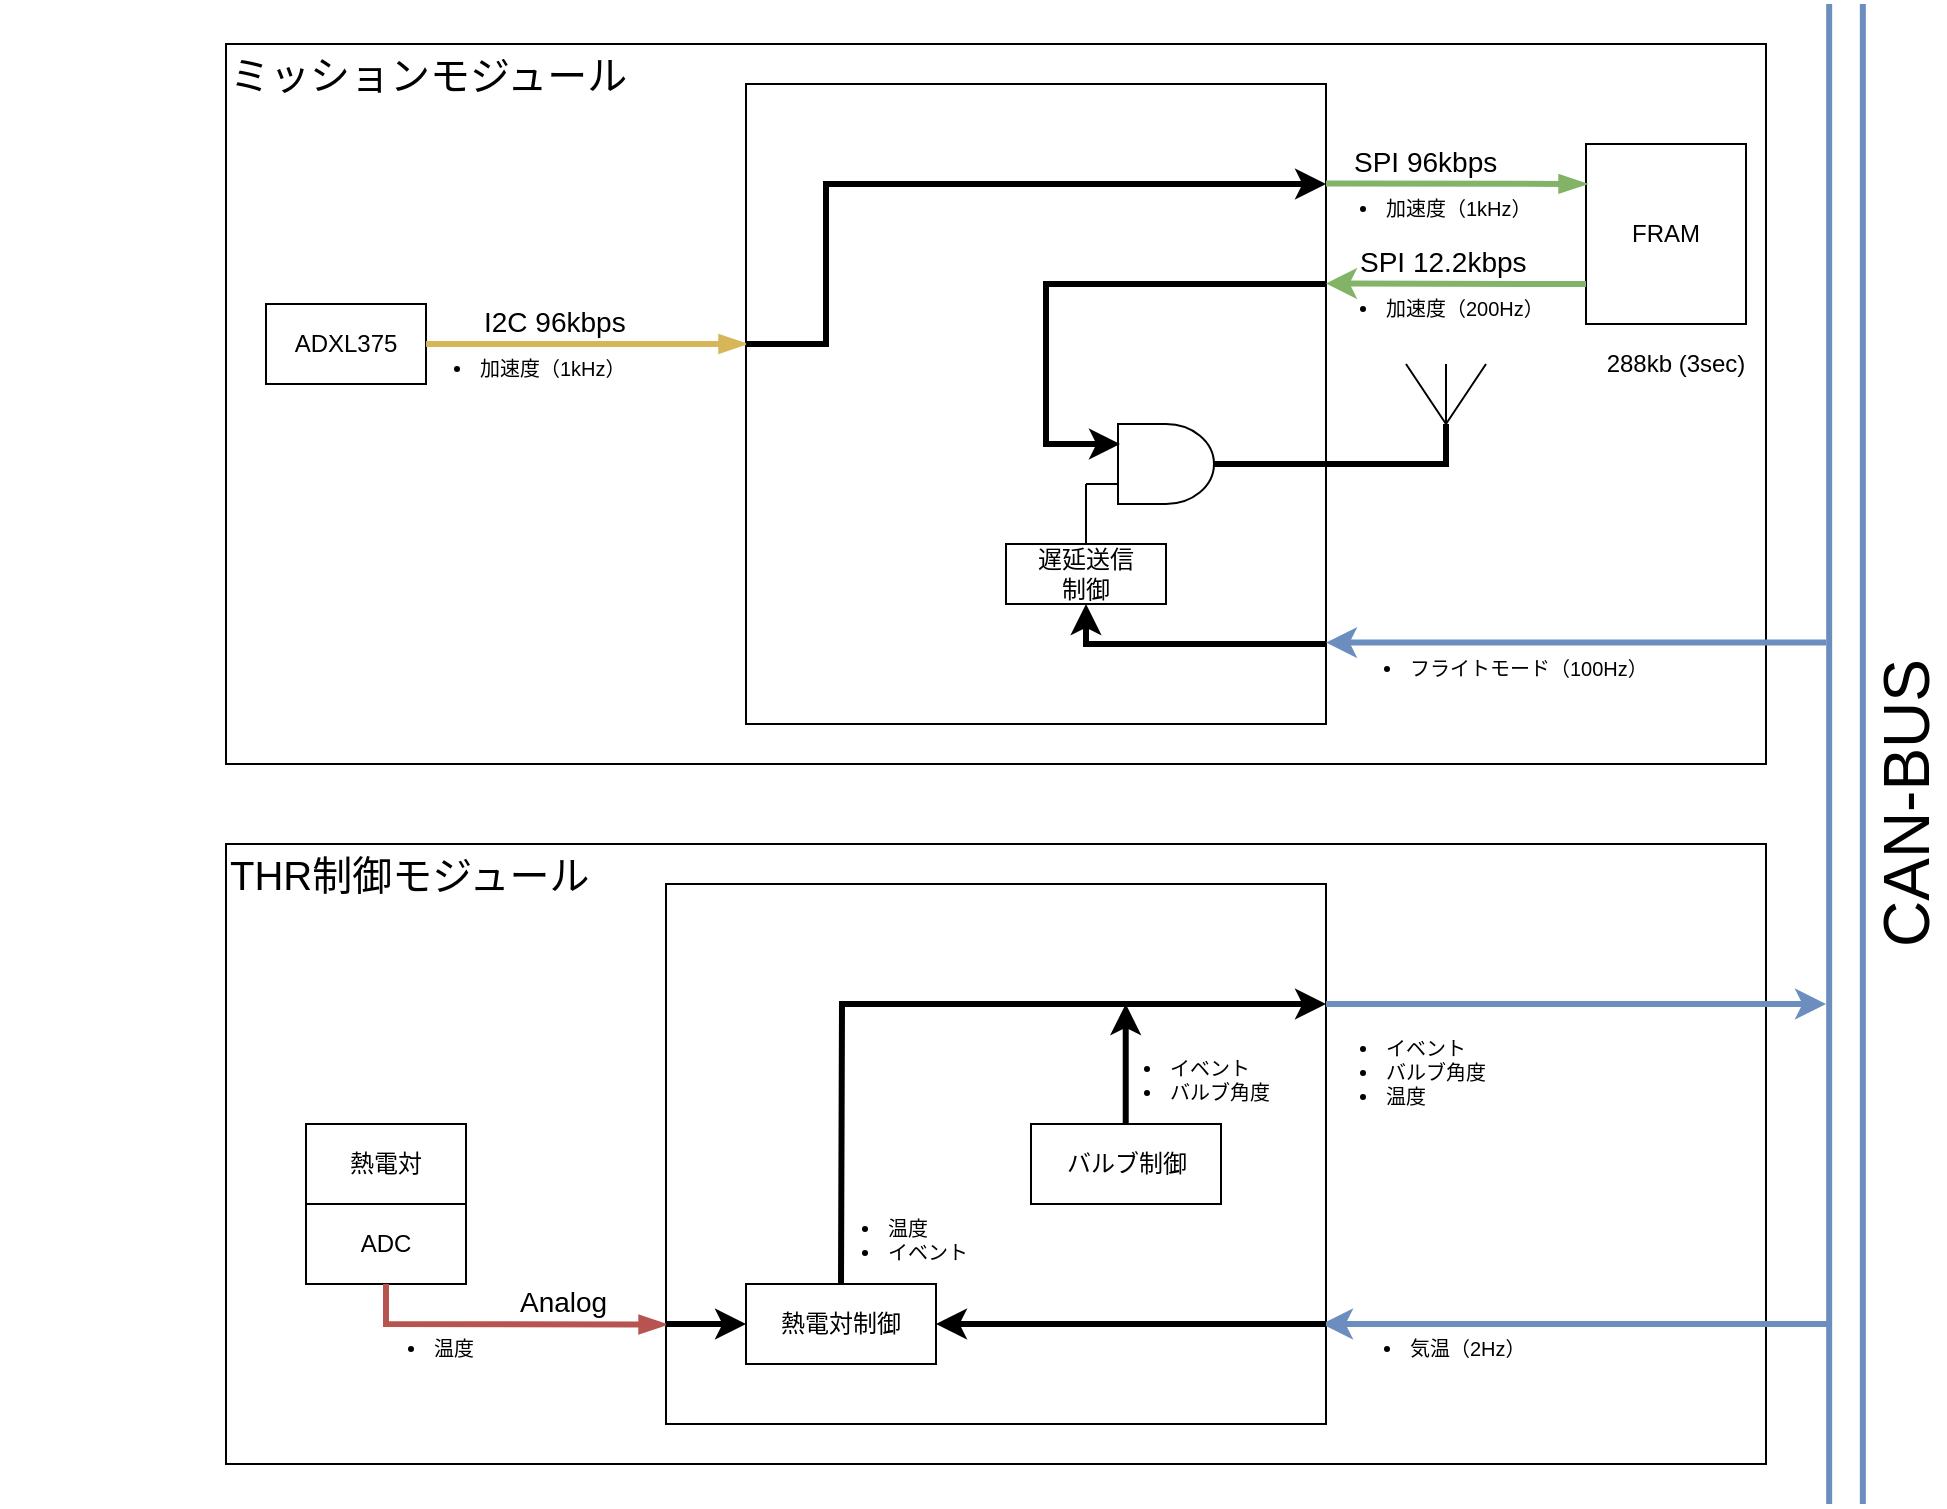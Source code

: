 <mxfile version="21.2.8" type="device">
  <diagram name="ページ1" id="ODrPmbd-owSrHWYyJO7F">
    <mxGraphModel dx="3072" dy="820" grid="1" gridSize="10" guides="1" tooltips="1" connect="1" arrows="1" fold="1" page="1" pageScale="1" pageWidth="827" pageHeight="1169" math="0" shadow="0">
      <root>
        <mxCell id="0" />
        <mxCell id="1" parent="0" />
        <mxCell id="4ESrfmdc0MQb4VluyIVh-58" value="" style="rounded=0;whiteSpace=wrap;html=1;movable=0;resizable=0;rotatable=0;deletable=0;editable=0;locked=1;connectable=0;" parent="1" vertex="1">
          <mxGeometry x="-800" y="440" width="770" height="310" as="geometry" />
        </mxCell>
        <mxCell id="4ESrfmdc0MQb4VluyIVh-57" value="" style="rounded=0;whiteSpace=wrap;html=1;movable=0;resizable=0;rotatable=0;deletable=0;editable=0;locked=1;connectable=0;" parent="1" vertex="1">
          <mxGeometry x="-800" y="40" width="770" height="360" as="geometry" />
        </mxCell>
        <mxCell id="4ESrfmdc0MQb4VluyIVh-2" value="" style="rounded=0;whiteSpace=wrap;html=1;movable=0;resizable=0;rotatable=0;deletable=0;editable=0;locked=1;connectable=0;" parent="1" vertex="1">
          <mxGeometry x="-540" y="60" width="290" height="320" as="geometry" />
        </mxCell>
        <mxCell id="4ESrfmdc0MQb4VluyIVh-1" value="ADXL375" style="rounded=0;whiteSpace=wrap;html=1;" parent="1" vertex="1">
          <mxGeometry x="-780" y="170" width="80" height="40" as="geometry" />
        </mxCell>
        <mxCell id="4ESrfmdc0MQb4VluyIVh-3" value="" style="endArrow=blockThin;html=1;rounded=0;fillColor=#fff2cc;strokeColor=#d6b656;strokeWidth=3;endFill=1;" parent="1" edge="1">
          <mxGeometry width="50" height="50" relative="1" as="geometry">
            <mxPoint x="-700" y="190" as="sourcePoint" />
            <mxPoint x="-540" y="190" as="targetPoint" />
          </mxGeometry>
        </mxCell>
        <mxCell id="4ESrfmdc0MQb4VluyIVh-5" value="&lt;ul style=&quot;font-size: 10px;&quot;&gt;&lt;li style=&quot;font-size: 10px;&quot;&gt;加速度（1kHz）&lt;/li&gt;&lt;/ul&gt;" style="text;html=1;strokeColor=none;fillColor=none;align=left;verticalAlign=top;whiteSpace=wrap;rounded=0;fontSize=10;labelPosition=right;verticalLabelPosition=bottom;" parent="1" vertex="1">
          <mxGeometry x="-890" y="160" width="175" height="20" as="geometry" />
        </mxCell>
        <mxCell id="4ESrfmdc0MQb4VluyIVh-9" value="FRAM" style="rounded=0;whiteSpace=wrap;html=1;" parent="1" vertex="1">
          <mxGeometry x="-120" y="90" width="80" height="90" as="geometry" />
        </mxCell>
        <mxCell id="4ESrfmdc0MQb4VluyIVh-11" value="" style="endArrow=blockThin;html=1;rounded=0;fillColor=#d5e8d4;strokeColor=#82b366;strokeWidth=3;endFill=1;" parent="1" edge="1">
          <mxGeometry width="50" height="50" relative="1" as="geometry">
            <mxPoint x="-250" y="109.72" as="sourcePoint" />
            <mxPoint x="-120" y="110" as="targetPoint" />
            <Array as="points" />
          </mxGeometry>
        </mxCell>
        <mxCell id="4ESrfmdc0MQb4VluyIVh-19" value="I2C 96kbps" style="text;html=1;strokeColor=none;fillColor=none;align=left;verticalAlign=bottom;whiteSpace=wrap;rounded=0;fontSize=14;labelPosition=right;verticalLabelPosition=top;" parent="1" vertex="1">
          <mxGeometry x="-848" y="190" width="175" height="20" as="geometry" />
        </mxCell>
        <mxCell id="4ESrfmdc0MQb4VluyIVh-39" value="288kb (3sec)" style="text;html=1;strokeColor=none;fillColor=none;align=center;verticalAlign=middle;whiteSpace=wrap;rounded=0;" parent="1" vertex="1">
          <mxGeometry x="-130" y="190" width="110" height="20" as="geometry" />
        </mxCell>
        <mxCell id="4ESrfmdc0MQb4VluyIVh-45" value="&lt;ul style=&quot;font-size: 10px;&quot;&gt;&lt;li style=&quot;font-size: 10px;&quot;&gt;加速度（1kHz）&lt;/li&gt;&lt;/ul&gt;" style="text;html=1;strokeColor=none;fillColor=none;align=left;verticalAlign=top;whiteSpace=wrap;rounded=0;fontSize=10;labelPosition=right;verticalLabelPosition=bottom;movable=1;resizable=1;rotatable=1;deletable=1;editable=1;locked=0;connectable=1;" parent="1" vertex="1">
          <mxGeometry x="-437.5" y="80" width="175" height="20" as="geometry" />
        </mxCell>
        <mxCell id="4ESrfmdc0MQb4VluyIVh-47" value="" style="endArrow=none;html=1;rounded=0;fillColor=#dae8fc;strokeColor=#6c8ebf;strokeWidth=3;endFill=0;shape=link;targetPerimeterSpacing=0;width=14.839;" parent="1" edge="1">
          <mxGeometry width="50" height="50" relative="1" as="geometry">
            <mxPoint x="10" y="20" as="sourcePoint" />
            <mxPoint x="10" y="770" as="targetPoint" />
          </mxGeometry>
        </mxCell>
        <mxCell id="4ESrfmdc0MQb4VluyIVh-89" value="CAN-BUS" style="edgeLabel;html=1;align=center;verticalAlign=middle;resizable=0;points=[];fontSize=32;fontFamily=Helvetica;fontColor=default;horizontal=0;" parent="4ESrfmdc0MQb4VluyIVh-47" vertex="1" connectable="0">
          <mxGeometry x="0.048" y="6" relative="1" as="geometry">
            <mxPoint x="24" y="7" as="offset" />
          </mxGeometry>
        </mxCell>
        <mxCell id="4ESrfmdc0MQb4VluyIVh-48" value="" style="endArrow=none;html=1;rounded=0;fillColor=#dae8fc;strokeColor=#6c8ebf;strokeWidth=3;endFill=0;startArrow=classic;startFill=1;" parent="1" edge="1">
          <mxGeometry width="50" height="50" relative="1" as="geometry">
            <mxPoint x="-250" y="339.31" as="sourcePoint" />
            <mxPoint y="339.31" as="targetPoint" />
          </mxGeometry>
        </mxCell>
        <mxCell id="4ESrfmdc0MQb4VluyIVh-50" value="&lt;ul style=&quot;font-size: 10px;&quot;&gt;&lt;li style=&quot;font-size: 10px;&quot;&gt;フライトモード（100Hz）&lt;/li&gt;&lt;/ul&gt;" style="text;html=1;strokeColor=none;fillColor=none;align=left;verticalAlign=top;whiteSpace=wrap;rounded=0;fontSize=10;labelPosition=right;verticalLabelPosition=bottom;" parent="1" vertex="1">
          <mxGeometry x="-425" y="310" width="175" height="20" as="geometry" />
        </mxCell>
        <mxCell id="4ESrfmdc0MQb4VluyIVh-51" value="遅延送信&lt;br&gt;制御" style="rounded=0;whiteSpace=wrap;html=1;" parent="1" vertex="1">
          <mxGeometry x="-410" y="290" width="80" height="30" as="geometry" />
        </mxCell>
        <mxCell id="4ESrfmdc0MQb4VluyIVh-55" value="" style="endArrow=none;html=1;rounded=0;exitX=0.5;exitY=0;exitDx=0;exitDy=0;" parent="1" source="4ESrfmdc0MQb4VluyIVh-51" edge="1">
          <mxGeometry width="50" height="50" relative="1" as="geometry">
            <mxPoint x="-400" y="270" as="sourcePoint" />
            <mxPoint x="-370" y="260" as="targetPoint" />
            <Array as="points">
              <mxPoint x="-370" y="260" />
            </Array>
          </mxGeometry>
        </mxCell>
        <mxCell id="4ESrfmdc0MQb4VluyIVh-59" value="" style="rounded=0;whiteSpace=wrap;html=1;movable=0;resizable=0;rotatable=0;deletable=0;editable=0;locked=1;connectable=0;" parent="1" vertex="1">
          <mxGeometry x="-580" y="460" width="330" height="270" as="geometry" />
        </mxCell>
        <mxCell id="4ESrfmdc0MQb4VluyIVh-60" value="" style="endArrow=none;html=1;rounded=0;fillColor=#dae8fc;strokeColor=#6c8ebf;strokeWidth=3;endFill=0;startArrow=classic;startFill=1;" parent="1" edge="1">
          <mxGeometry width="50" height="50" relative="1" as="geometry">
            <mxPoint x="-252" y="680" as="sourcePoint" />
            <mxPoint x="0.5" y="680" as="targetPoint" />
          </mxGeometry>
        </mxCell>
        <mxCell id="4ESrfmdc0MQb4VluyIVh-61" value="&lt;ul style=&quot;font-size: 10px;&quot;&gt;&lt;li style=&quot;font-size: 10px;&quot;&gt;気温（2Hz）&lt;/li&gt;&lt;/ul&gt;" style="text;html=1;strokeColor=none;fillColor=none;align=left;verticalAlign=top;whiteSpace=wrap;rounded=0;fontSize=10;labelPosition=right;verticalLabelPosition=bottom;" parent="1" vertex="1">
          <mxGeometry x="-425" y="650" width="175" height="20" as="geometry" />
        </mxCell>
        <mxCell id="4ESrfmdc0MQb4VluyIVh-62" value="バルブ制御" style="rounded=0;whiteSpace=wrap;html=1;" parent="1" vertex="1">
          <mxGeometry x="-397.5" y="580" width="95" height="40" as="geometry" />
        </mxCell>
        <mxCell id="4ESrfmdc0MQb4VluyIVh-68" value="" style="endArrow=classic;html=1;rounded=0;fillColor=#dae8fc;strokeColor=#6c8ebf;strokeWidth=3;endFill=1;" parent="1" edge="1">
          <mxGeometry width="50" height="50" relative="1" as="geometry">
            <mxPoint x="-250" y="520" as="sourcePoint" />
            <mxPoint y="520" as="targetPoint" />
          </mxGeometry>
        </mxCell>
        <mxCell id="4ESrfmdc0MQb4VluyIVh-70" value="&lt;ul style=&quot;font-size: 10px;&quot;&gt;&lt;li style=&quot;font-size: 10px;&quot;&gt;イベント&lt;/li&gt;&lt;li style=&quot;font-size: 10px;&quot;&gt;バルブ角度&lt;/li&gt;&lt;li style=&quot;font-size: 10px;&quot;&gt;温度&lt;/li&gt;&lt;/ul&gt;" style="text;html=1;strokeColor=none;fillColor=none;align=left;verticalAlign=top;whiteSpace=wrap;rounded=0;fontSize=10;labelPosition=right;verticalLabelPosition=bottom;" parent="1" vertex="1">
          <mxGeometry x="-437.5" y="500" width="175" height="20" as="geometry" />
        </mxCell>
        <mxCell id="4ESrfmdc0MQb4VluyIVh-72" value="" style="endArrow=none;html=1;rounded=0;strokeWidth=3;endFill=0;startArrow=classic;startFill=1;" parent="1" edge="1">
          <mxGeometry width="50" height="50" relative="1" as="geometry">
            <mxPoint x="-250" y="520" as="sourcePoint" />
            <mxPoint x="-350" y="520" as="targetPoint" />
            <Array as="points" />
          </mxGeometry>
        </mxCell>
        <mxCell id="4ESrfmdc0MQb4VluyIVh-74" value="" style="endArrow=none;html=1;rounded=0;strokeWidth=3;endFill=0;startArrow=classic;startFill=1;" parent="1" edge="1">
          <mxGeometry width="50" height="50" relative="1" as="geometry">
            <mxPoint x="-350.14" y="520" as="sourcePoint" />
            <mxPoint x="-350.14" y="580" as="targetPoint" />
            <Array as="points" />
          </mxGeometry>
        </mxCell>
        <mxCell id="4ESrfmdc0MQb4VluyIVh-77" value="熱電対制御" style="rounded=0;whiteSpace=wrap;html=1;" parent="1" vertex="1">
          <mxGeometry x="-540" y="660" width="95" height="40" as="geometry" />
        </mxCell>
        <mxCell id="4ESrfmdc0MQb4VluyIVh-78" value="" style="endArrow=none;html=1;rounded=0;strokeWidth=3;endFill=0;startArrow=none;startFill=0;exitX=0.5;exitY=1;exitDx=0;exitDy=0;entryX=0.5;entryY=0;entryDx=0;entryDy=0;" parent="1" target="4ESrfmdc0MQb4VluyIVh-77" edge="1" source="4ESrfmdc0MQb4VluyIVh-70">
          <mxGeometry width="50" height="50" relative="1" as="geometry">
            <mxPoint x="-510" y="500" as="sourcePoint" />
            <mxPoint x="-490" y="660" as="targetPoint" />
            <Array as="points">
              <mxPoint x="-492" y="520" />
            </Array>
          </mxGeometry>
        </mxCell>
        <mxCell id="4ESrfmdc0MQb4VluyIVh-79" value="&lt;ul style=&quot;font-size: 10px;&quot;&gt;&lt;li style=&quot;font-size: 10px;&quot;&gt;温度&lt;/li&gt;&lt;li style=&quot;font-size: 10px;&quot;&gt;イベント&lt;/li&gt;&lt;/ul&gt;" style="text;html=1;strokeColor=none;fillColor=none;align=left;verticalAlign=top;whiteSpace=wrap;rounded=0;fontSize=10;labelPosition=right;verticalLabelPosition=bottom;" parent="1" vertex="1">
          <mxGeometry x="-620" y="590" width="108.75" height="20" as="geometry" />
        </mxCell>
        <mxCell id="4ESrfmdc0MQb4VluyIVh-81" value="熱電対" style="rounded=0;whiteSpace=wrap;html=1;" parent="1" vertex="1">
          <mxGeometry x="-760" y="580" width="80" height="40" as="geometry" />
        </mxCell>
        <mxCell id="4ESrfmdc0MQb4VluyIVh-82" value="ADC" style="rounded=0;whiteSpace=wrap;html=1;" parent="1" vertex="1">
          <mxGeometry x="-760" y="620" width="80" height="40" as="geometry" />
        </mxCell>
        <mxCell id="4ESrfmdc0MQb4VluyIVh-83" value="" style="endArrow=blockThin;html=1;rounded=0;fillColor=#f8cecc;strokeColor=#b85450;strokeWidth=3;endFill=1;" parent="1" edge="1">
          <mxGeometry width="50" height="50" relative="1" as="geometry">
            <mxPoint x="-720" y="660" as="sourcePoint" />
            <mxPoint x="-580" y="680.29" as="targetPoint" />
            <Array as="points">
              <mxPoint x="-720" y="680" />
            </Array>
          </mxGeometry>
        </mxCell>
        <mxCell id="4ESrfmdc0MQb4VluyIVh-84" value="&lt;ul style=&quot;font-size: 10px;&quot;&gt;&lt;li style=&quot;font-size: 10px;&quot;&gt;温度&lt;/li&gt;&lt;/ul&gt;" style="text;html=1;strokeColor=none;fillColor=none;align=left;verticalAlign=top;whiteSpace=wrap;rounded=0;fontSize=10;labelPosition=right;verticalLabelPosition=bottom;" parent="1" vertex="1">
          <mxGeometry x="-913" y="650" width="175" height="20" as="geometry" />
        </mxCell>
        <mxCell id="4ESrfmdc0MQb4VluyIVh-85" value="Analog" style="text;html=1;strokeColor=none;fillColor=none;align=left;verticalAlign=bottom;whiteSpace=wrap;rounded=0;fontSize=14;labelPosition=right;verticalLabelPosition=top;" parent="1" vertex="1">
          <mxGeometry x="-830" y="680" width="175" height="20" as="geometry" />
        </mxCell>
        <mxCell id="dZTlF90LN_YW0uTTz98g-3" value="" style="endArrow=none;html=1;rounded=0;strokeWidth=3;endFill=0;startArrow=classic;startFill=1;" edge="1" parent="1">
          <mxGeometry width="50" height="50" relative="1" as="geometry">
            <mxPoint x="-370" y="320" as="sourcePoint" />
            <mxPoint x="-370" y="340" as="targetPoint" />
            <Array as="points">
              <mxPoint x="-370" y="340" />
              <mxPoint x="-250" y="340" />
            </Array>
          </mxGeometry>
        </mxCell>
        <mxCell id="dZTlF90LN_YW0uTTz98g-4" value="" style="endArrow=none;html=1;rounded=0;strokeWidth=3;" edge="1" parent="1">
          <mxGeometry width="50" height="50" relative="1" as="geometry">
            <mxPoint x="-310" y="250" as="sourcePoint" />
            <mxPoint x="-190" y="230" as="targetPoint" />
            <Array as="points">
              <mxPoint x="-190" y="250" />
            </Array>
          </mxGeometry>
        </mxCell>
        <mxCell id="dZTlF90LN_YW0uTTz98g-5" value="" style="endArrow=none;html=1;rounded=0;" edge="1" parent="1">
          <mxGeometry width="50" height="50" relative="1" as="geometry">
            <mxPoint x="-210" y="200" as="sourcePoint" />
            <mxPoint x="-170" y="200" as="targetPoint" />
            <Array as="points">
              <mxPoint x="-190" y="230" />
            </Array>
          </mxGeometry>
        </mxCell>
        <mxCell id="dZTlF90LN_YW0uTTz98g-6" value="" style="endArrow=none;html=1;rounded=0;" edge="1" parent="1">
          <mxGeometry width="50" height="50" relative="1" as="geometry">
            <mxPoint x="-190" y="230" as="sourcePoint" />
            <mxPoint x="-190" y="200" as="targetPoint" />
          </mxGeometry>
        </mxCell>
        <mxCell id="4ESrfmdc0MQb4VluyIVh-53" value="" style="verticalLabelPosition=bottom;shadow=0;dashed=0;align=center;html=1;verticalAlign=top;shape=mxgraph.electrical.logic_gates.logic_gate;operation=and;" parent="1" vertex="1">
          <mxGeometry x="-370" y="230" width="80" height="40" as="geometry" />
        </mxCell>
        <mxCell id="dZTlF90LN_YW0uTTz98g-7" value="SPI 96kbps" style="text;html=1;strokeColor=none;fillColor=none;align=left;verticalAlign=bottom;whiteSpace=wrap;rounded=0;fontSize=14;labelPosition=right;verticalLabelPosition=top;" vertex="1" parent="1">
          <mxGeometry x="-413" y="110" width="175" height="20" as="geometry" />
        </mxCell>
        <mxCell id="dZTlF90LN_YW0uTTz98g-8" value="" style="endArrow=none;html=1;rounded=0;fillColor=#d5e8d4;strokeColor=#82b366;strokeWidth=3;endFill=0;entryX=0;entryY=0.25;entryDx=0;entryDy=0;startArrow=classic;startFill=1;" edge="1" parent="1">
          <mxGeometry width="50" height="50" relative="1" as="geometry">
            <mxPoint x="-250" y="159.72" as="sourcePoint" />
            <mxPoint x="-120" y="160" as="targetPoint" />
            <Array as="points">
              <mxPoint x="-150" y="160" />
            </Array>
          </mxGeometry>
        </mxCell>
        <mxCell id="dZTlF90LN_YW0uTTz98g-9" value="&lt;ul style=&quot;font-size: 10px;&quot;&gt;&lt;li style=&quot;font-size: 10px;&quot;&gt;加速度（200Hz）&lt;/li&gt;&lt;/ul&gt;" style="text;html=1;strokeColor=none;fillColor=none;align=left;verticalAlign=top;whiteSpace=wrap;rounded=0;fontSize=10;labelPosition=right;verticalLabelPosition=bottom;movable=1;resizable=1;rotatable=1;deletable=1;editable=1;locked=0;connectable=1;" vertex="1" parent="1">
          <mxGeometry x="-437.5" y="130.2" width="175" height="20" as="geometry" />
        </mxCell>
        <mxCell id="dZTlF90LN_YW0uTTz98g-11" value="SPI 12.2kbps" style="text;html=1;strokeColor=none;fillColor=none;align=left;verticalAlign=bottom;whiteSpace=wrap;rounded=0;fontSize=14;labelPosition=right;verticalLabelPosition=top;" vertex="1" parent="1">
          <mxGeometry x="-410" y="160" width="175" height="20" as="geometry" />
        </mxCell>
        <mxCell id="dZTlF90LN_YW0uTTz98g-12" value="" style="endArrow=none;html=1;rounded=0;strokeWidth=3;endFill=0;startArrow=classic;startFill=1;" edge="1" parent="1">
          <mxGeometry width="50" height="50" relative="1" as="geometry">
            <mxPoint x="-353" y="240" as="sourcePoint" />
            <mxPoint x="-250" y="160" as="targetPoint" />
            <Array as="points">
              <mxPoint x="-390" y="240" />
              <mxPoint x="-390" y="160" />
            </Array>
          </mxGeometry>
        </mxCell>
        <mxCell id="dZTlF90LN_YW0uTTz98g-13" value="" style="endArrow=none;html=1;rounded=0;strokeWidth=3;endFill=0;startArrow=classic;startFill=1;" edge="1" parent="1">
          <mxGeometry width="50" height="50" relative="1" as="geometry">
            <mxPoint x="-250" y="110" as="sourcePoint" />
            <mxPoint x="-540" y="190" as="targetPoint" />
            <Array as="points">
              <mxPoint x="-500" y="110" />
              <mxPoint x="-500" y="190" />
            </Array>
          </mxGeometry>
        </mxCell>
        <mxCell id="4ESrfmdc0MQb4VluyIVh-76" value="&lt;ul style=&quot;font-size: 10px;&quot;&gt;&lt;li style=&quot;font-size: 10px;&quot;&gt;イベント&lt;/li&gt;&lt;li style=&quot;font-size: 10px;&quot;&gt;バルブ角度&lt;/li&gt;&lt;/ul&gt;" style="text;html=1;strokeColor=none;fillColor=none;align=left;verticalAlign=top;whiteSpace=wrap;rounded=0;fontSize=10;labelPosition=right;verticalLabelPosition=bottom;" parent="1" vertex="1">
          <mxGeometry x="-478.75" y="510" width="108.75" height="20" as="geometry" />
        </mxCell>
        <mxCell id="dZTlF90LN_YW0uTTz98g-15" value="" style="endArrow=classic;html=1;rounded=0;strokeWidth=3;endFill=1;startArrow=none;startFill=0;exitX=0.5;exitY=1;exitDx=0;exitDy=0;entryX=1;entryY=0.5;entryDx=0;entryDy=0;" edge="1" parent="1" target="4ESrfmdc0MQb4VluyIVh-77">
          <mxGeometry width="50" height="50" relative="1" as="geometry">
            <mxPoint x="-250" y="680" as="sourcePoint" />
            <mxPoint x="-392" y="820" as="targetPoint" />
            <Array as="points">
              <mxPoint x="-392" y="680" />
            </Array>
          </mxGeometry>
        </mxCell>
        <mxCell id="dZTlF90LN_YW0uTTz98g-16" value="" style="endArrow=classic;html=1;rounded=0;strokeWidth=3;endFill=1;startArrow=none;startFill=0;entryX=0;entryY=0.5;entryDx=0;entryDy=0;" edge="1" parent="1" target="4ESrfmdc0MQb4VluyIVh-77">
          <mxGeometry width="50" height="50" relative="1" as="geometry">
            <mxPoint x="-580" y="680" as="sourcePoint" />
            <mxPoint x="-435" y="690" as="targetPoint" />
            <Array as="points" />
          </mxGeometry>
        </mxCell>
        <mxCell id="dZTlF90LN_YW0uTTz98g-17" value="THR制御モジュール" style="text;html=1;strokeColor=none;fillColor=none;align=left;verticalAlign=middle;whiteSpace=wrap;rounded=0;fontSize=20;" vertex="1" parent="1">
          <mxGeometry x="-800" y="440" width="210" height="30" as="geometry" />
        </mxCell>
        <mxCell id="dZTlF90LN_YW0uTTz98g-18" value="ミッションモジュール" style="text;html=1;strokeColor=none;fillColor=none;align=left;verticalAlign=middle;whiteSpace=wrap;rounded=0;fontSize=20;" vertex="1" parent="1">
          <mxGeometry x="-800" y="40" width="210" height="30" as="geometry" />
        </mxCell>
      </root>
    </mxGraphModel>
  </diagram>
</mxfile>
